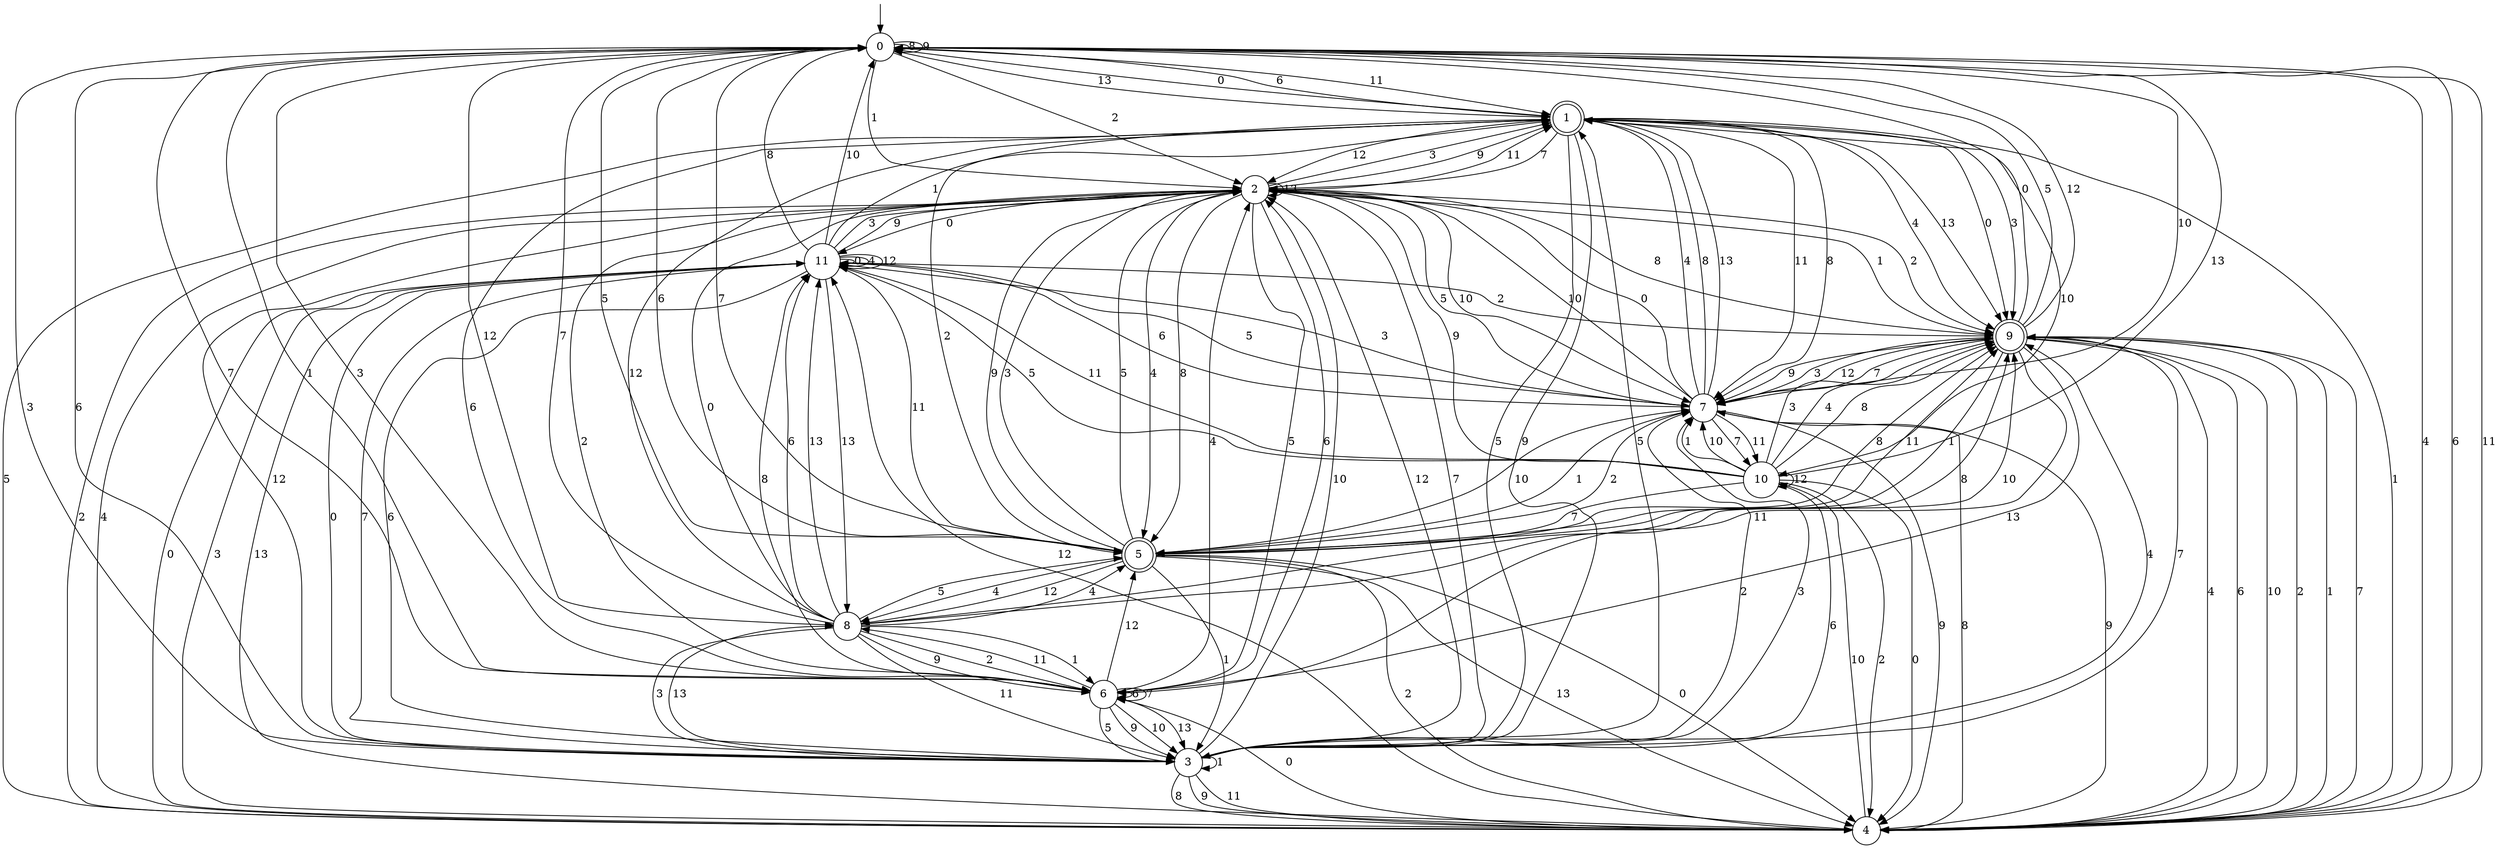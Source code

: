 digraph g {

	s0 [shape="circle" label="0"];
	s1 [shape="doublecircle" label="1"];
	s2 [shape="circle" label="2"];
	s3 [shape="circle" label="3"];
	s4 [shape="circle" label="4"];
	s5 [shape="doublecircle" label="5"];
	s6 [shape="circle" label="6"];
	s7 [shape="circle" label="7"];
	s8 [shape="circle" label="8"];
	s9 [shape="doublecircle" label="9"];
	s10 [shape="circle" label="10"];
	s11 [shape="circle" label="11"];
	s0 -> s1 [label="0"];
	s0 -> s2 [label="1"];
	s0 -> s2 [label="2"];
	s0 -> s3 [label="3"];
	s0 -> s4 [label="4"];
	s0 -> s5 [label="5"];
	s0 -> s1 [label="6"];
	s0 -> s6 [label="7"];
	s0 -> s0 [label="8"];
	s0 -> s0 [label="9"];
	s0 -> s7 [label="10"];
	s0 -> s1 [label="11"];
	s0 -> s8 [label="12"];
	s0 -> s1 [label="13"];
	s1 -> s9 [label="0"];
	s1 -> s4 [label="1"];
	s1 -> s5 [label="2"];
	s1 -> s9 [label="3"];
	s1 -> s9 [label="4"];
	s1 -> s3 [label="5"];
	s1 -> s6 [label="6"];
	s1 -> s2 [label="7"];
	s1 -> s7 [label="8"];
	s1 -> s3 [label="9"];
	s1 -> s10 [label="10"];
	s1 -> s7 [label="11"];
	s1 -> s2 [label="12"];
	s1 -> s9 [label="13"];
	s2 -> s11 [label="0"];
	s2 -> s9 [label="1"];
	s2 -> s9 [label="2"];
	s2 -> s1 [label="3"];
	s2 -> s5 [label="4"];
	s2 -> s6 [label="5"];
	s2 -> s6 [label="6"];
	s2 -> s3 [label="7"];
	s2 -> s5 [label="8"];
	s2 -> s1 [label="9"];
	s2 -> s7 [label="10"];
	s2 -> s1 [label="11"];
	s2 -> s3 [label="12"];
	s2 -> s2 [label="13"];
	s3 -> s11 [label="0"];
	s3 -> s3 [label="1"];
	s3 -> s7 [label="2"];
	s3 -> s7 [label="3"];
	s3 -> s9 [label="4"];
	s3 -> s1 [label="5"];
	s3 -> s0 [label="6"];
	s3 -> s9 [label="7"];
	s3 -> s4 [label="8"];
	s3 -> s4 [label="9"];
	s3 -> s2 [label="10"];
	s3 -> s4 [label="11"];
	s3 -> s2 [label="12"];
	s3 -> s8 [label="13"];
	s4 -> s11 [label="0"];
	s4 -> s9 [label="1"];
	s4 -> s2 [label="2"];
	s4 -> s11 [label="3"];
	s4 -> s2 [label="4"];
	s4 -> s1 [label="5"];
	s4 -> s0 [label="6"];
	s4 -> s9 [label="7"];
	s4 -> s7 [label="8"];
	s4 -> s7 [label="9"];
	s4 -> s10 [label="10"];
	s4 -> s0 [label="11"];
	s4 -> s11 [label="12"];
	s4 -> s11 [label="13"];
	s5 -> s4 [label="0"];
	s5 -> s3 [label="1"];
	s5 -> s4 [label="2"];
	s5 -> s2 [label="3"];
	s5 -> s8 [label="4"];
	s5 -> s2 [label="5"];
	s5 -> s0 [label="6"];
	s5 -> s0 [label="7"];
	s5 -> s9 [label="8"];
	s5 -> s2 [label="9"];
	s5 -> s7 [label="10"];
	s5 -> s9 [label="11"];
	s5 -> s8 [label="12"];
	s5 -> s4 [label="13"];
	s6 -> s4 [label="0"];
	s6 -> s0 [label="1"];
	s6 -> s2 [label="2"];
	s6 -> s0 [label="3"];
	s6 -> s2 [label="4"];
	s6 -> s3 [label="5"];
	s6 -> s6 [label="6"];
	s6 -> s6 [label="7"];
	s6 -> s11 [label="8"];
	s6 -> s3 [label="9"];
	s6 -> s3 [label="10"];
	s6 -> s8 [label="11"];
	s6 -> s5 [label="12"];
	s6 -> s3 [label="13"];
	s7 -> s2 [label="0"];
	s7 -> s5 [label="1"];
	s7 -> s5 [label="2"];
	s7 -> s11 [label="3"];
	s7 -> s1 [label="4"];
	s7 -> s2 [label="5"];
	s7 -> s11 [label="6"];
	s7 -> s10 [label="7"];
	s7 -> s1 [label="8"];
	s7 -> s4 [label="9"];
	s7 -> s2 [label="10"];
	s7 -> s10 [label="11"];
	s7 -> s9 [label="12"];
	s7 -> s1 [label="13"];
	s8 -> s2 [label="0"];
	s8 -> s6 [label="1"];
	s8 -> s6 [label="2"];
	s8 -> s3 [label="3"];
	s8 -> s5 [label="4"];
	s8 -> s5 [label="5"];
	s8 -> s11 [label="6"];
	s8 -> s0 [label="7"];
	s8 -> s9 [label="8"];
	s8 -> s6 [label="9"];
	s8 -> s9 [label="10"];
	s8 -> s3 [label="11"];
	s8 -> s1 [label="12"];
	s8 -> s11 [label="13"];
	s9 -> s0 [label="0"];
	s9 -> s5 [label="1"];
	s9 -> s4 [label="2"];
	s9 -> s7 [label="3"];
	s9 -> s4 [label="4"];
	s9 -> s0 [label="5"];
	s9 -> s4 [label="6"];
	s9 -> s7 [label="7"];
	s9 -> s2 [label="8"];
	s9 -> s7 [label="9"];
	s9 -> s4 [label="10"];
	s9 -> s6 [label="11"];
	s9 -> s0 [label="12"];
	s9 -> s6 [label="13"];
	s10 -> s4 [label="0"];
	s10 -> s7 [label="1"];
	s10 -> s4 [label="2"];
	s10 -> s9 [label="3"];
	s10 -> s9 [label="4"];
	s10 -> s11 [label="5"];
	s10 -> s3 [label="6"];
	s10 -> s5 [label="7"];
	s10 -> s9 [label="8"];
	s10 -> s2 [label="9"];
	s10 -> s7 [label="10"];
	s10 -> s11 [label="11"];
	s10 -> s10 [label="12"];
	s10 -> s0 [label="13"];
	s11 -> s11 [label="0"];
	s11 -> s1 [label="1"];
	s11 -> s9 [label="2"];
	s11 -> s2 [label="3"];
	s11 -> s11 [label="4"];
	s11 -> s7 [label="5"];
	s11 -> s3 [label="6"];
	s11 -> s3 [label="7"];
	s11 -> s0 [label="8"];
	s11 -> s2 [label="9"];
	s11 -> s0 [label="10"];
	s11 -> s5 [label="11"];
	s11 -> s11 [label="12"];
	s11 -> s8 [label="13"];

__start0 [label="" shape="none" width="0" height="0"];
__start0 -> s0;

}
